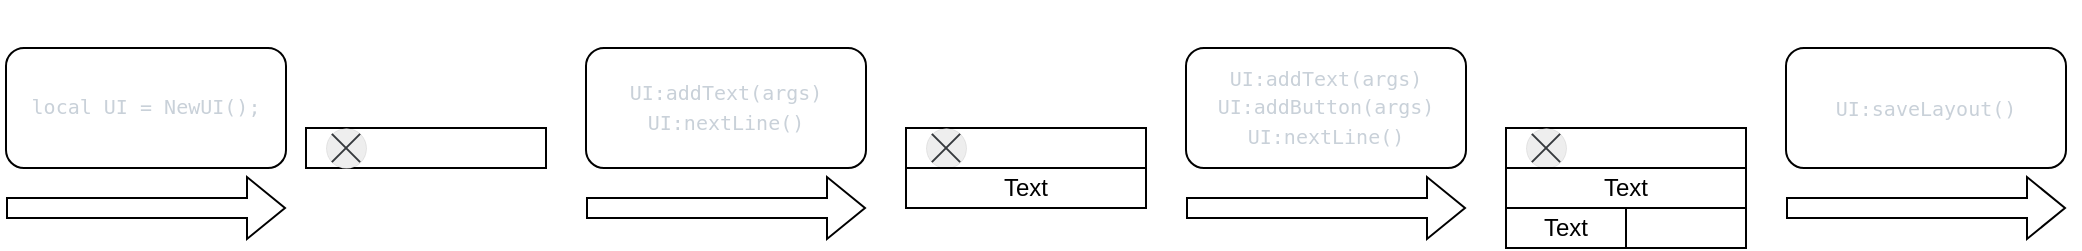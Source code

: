 <mxfile version="16.2.2" type="device"><diagram id="8SqPo5AUXf7bFfYJm76n" name="Page-1"><mxGraphModel dx="2005" dy="706" grid="1" gridSize="10" guides="1" tooltips="1" connect="1" arrows="1" fold="1" page="1" pageScale="1" pageWidth="827" pageHeight="1169" math="0" shadow="0"><root><mxCell id="0"/><mxCell id="1" parent="0"/><mxCell id="3UEjlP9LtkgBuC-xtD7A-1" value="" style="rounded=0;whiteSpace=wrap;html=1;" vertex="1" parent="1"><mxGeometry x="40" y="160" width="120" height="20" as="geometry"/></mxCell><mxCell id="3UEjlP9LtkgBuC-xtD7A-2" value="" style="ellipse;whiteSpace=wrap;html=1;aspect=fixed;fillColor=#eeeeee;strokeColor=#36393d;strokeWidth=0;" vertex="1" parent="1"><mxGeometry x="50" y="160" width="20" height="20" as="geometry"/></mxCell><mxCell id="3UEjlP9LtkgBuC-xtD7A-3" value="" style="endArrow=none;html=1;rounded=0;fillColor=#eeeeee;strokeColor=#36393d;exitX=0;exitY=1;exitDx=0;exitDy=0;entryX=1;entryY=0;entryDx=0;entryDy=0;" edge="1" parent="1" source="3UEjlP9LtkgBuC-xtD7A-2" target="3UEjlP9LtkgBuC-xtD7A-2"><mxGeometry width="50" height="50" relative="1" as="geometry"><mxPoint x="120" y="230" as="sourcePoint"/><mxPoint x="170" y="180" as="targetPoint"/></mxGeometry></mxCell><mxCell id="3UEjlP9LtkgBuC-xtD7A-4" value="" style="endArrow=none;html=1;rounded=0;fillColor=#eeeeee;strokeColor=#36393d;exitX=1;exitY=1;exitDx=0;exitDy=0;entryX=0;entryY=0;entryDx=0;entryDy=0;" edge="1" parent="1" source="3UEjlP9LtkgBuC-xtD7A-2" target="3UEjlP9LtkgBuC-xtD7A-2"><mxGeometry width="50" height="50" relative="1" as="geometry"><mxPoint x="62.929" y="187.071" as="sourcePoint"/><mxPoint x="77.071" y="172.929" as="targetPoint"/></mxGeometry></mxCell><mxCell id="3UEjlP9LtkgBuC-xtD7A-5" value="" style="shape=flexArrow;endArrow=classic;html=1;rounded=0;" edge="1" parent="1"><mxGeometry width="50" height="50" relative="1" as="geometry"><mxPoint x="180" y="200" as="sourcePoint"/><mxPoint x="320" y="200" as="targetPoint"/></mxGeometry></mxCell><mxCell id="3UEjlP9LtkgBuC-xtD7A-6" value="" style="rounded=0;whiteSpace=wrap;html=1;" vertex="1" parent="1"><mxGeometry x="340" y="160" width="120" height="20" as="geometry"/></mxCell><mxCell id="3UEjlP9LtkgBuC-xtD7A-7" value="" style="ellipse;whiteSpace=wrap;html=1;aspect=fixed;fillColor=#eeeeee;strokeColor=#36393d;strokeWidth=0;" vertex="1" parent="1"><mxGeometry x="350" y="160" width="20" height="20" as="geometry"/></mxCell><mxCell id="3UEjlP9LtkgBuC-xtD7A-8" value="" style="endArrow=none;html=1;rounded=0;fillColor=#eeeeee;strokeColor=#36393d;exitX=0;exitY=1;exitDx=0;exitDy=0;entryX=1;entryY=0;entryDx=0;entryDy=0;" edge="1" parent="1" source="3UEjlP9LtkgBuC-xtD7A-7" target="3UEjlP9LtkgBuC-xtD7A-7"><mxGeometry width="50" height="50" relative="1" as="geometry"><mxPoint x="420" y="230" as="sourcePoint"/><mxPoint x="470" y="180" as="targetPoint"/></mxGeometry></mxCell><mxCell id="3UEjlP9LtkgBuC-xtD7A-9" value="" style="endArrow=none;html=1;rounded=0;fillColor=#eeeeee;strokeColor=#36393d;exitX=1;exitY=1;exitDx=0;exitDy=0;entryX=0;entryY=0;entryDx=0;entryDy=0;" edge="1" parent="1" source="3UEjlP9LtkgBuC-xtD7A-7" target="3UEjlP9LtkgBuC-xtD7A-7"><mxGeometry width="50" height="50" relative="1" as="geometry"><mxPoint x="362.929" y="187.071" as="sourcePoint"/><mxPoint x="377.071" y="172.929" as="targetPoint"/></mxGeometry></mxCell><mxCell id="3UEjlP9LtkgBuC-xtD7A-10" value="Text" style="rounded=0;whiteSpace=wrap;html=1;strokeWidth=1;" vertex="1" parent="1"><mxGeometry x="340" y="180" width="120" height="20" as="geometry"/></mxCell><mxCell id="3UEjlP9LtkgBuC-xtD7A-13" value="&lt;pre style=&quot;box-sizing: border-box ; margin-top: 0px ; margin-bottom: 0px ; overflow-wrap: normal ; padding: 16px ; overflow: auto ; line-height: 1.45 ; border-radius: 6px ; word-break: normal ; color: rgb(201 , 209 , 217) ; font-size: 10px&quot;&gt;&lt;pre style=&quot;box-sizing: border-box ; font-family: , , &amp;#34;sf mono&amp;#34; , &amp;#34;menlo&amp;#34; , &amp;#34;consolas&amp;#34; , &amp;#34;liberation mono&amp;#34; , monospace ; margin-top: 0px ; margin-bottom: 0px ; overflow-wrap: normal ; padding: 16px ; overflow: auto ; line-height: 1.45 ; border-radius: 6px ; word-break: normal&quot;&gt;UI:&lt;span class=&quot;pl-c1&quot; style=&quot;box-sizing: border-box&quot;&gt;addText&lt;/span&gt;(args)&lt;br&gt;UI:nextLine()&lt;br&gt;&lt;/pre&gt;&lt;/pre&gt;" style="rounded=1;whiteSpace=wrap;html=1;strokeWidth=1;" vertex="1" parent="1"><mxGeometry x="180" y="120" width="140" height="60" as="geometry"/></mxCell><mxCell id="3UEjlP9LtkgBuC-xtD7A-14" value="&lt;pre style=&quot;box-sizing: border-box ; margin-top: 0px ; margin-bottom: 0px ; overflow-wrap: normal ; padding: 16px ; overflow: auto ; line-height: 1.45 ; border-radius: 6px ; word-break: normal ; color: rgb(201 , 209 , 217) ; font-size: 10px&quot;&gt;&lt;span class=&quot;pl-k&quot; style=&quot;box-sizing: border-box&quot;&gt;local&lt;/span&gt; UI &lt;span class=&quot;pl-k&quot; style=&quot;box-sizing: border-box&quot;&gt;=&lt;/span&gt; &lt;span class=&quot;pl-c1&quot; style=&quot;box-sizing: border-box&quot;&gt;NewUI&lt;/span&gt;();&lt;/pre&gt;" style="rounded=1;whiteSpace=wrap;html=1;strokeWidth=1;" vertex="1" parent="1"><mxGeometry x="-110" y="120" width="140" height="60" as="geometry"/></mxCell><mxCell id="3UEjlP9LtkgBuC-xtD7A-15" value="" style="shape=flexArrow;endArrow=classic;html=1;rounded=0;" edge="1" parent="1"><mxGeometry width="50" height="50" relative="1" as="geometry"><mxPoint x="-110.0" y="200" as="sourcePoint"/><mxPoint x="30" y="200" as="targetPoint"/></mxGeometry></mxCell><mxCell id="3UEjlP9LtkgBuC-xtD7A-21" value="" style="shape=flexArrow;endArrow=classic;html=1;rounded=0;" edge="1" parent="1"><mxGeometry width="50" height="50" relative="1" as="geometry"><mxPoint x="480" y="200" as="sourcePoint"/><mxPoint x="620" y="200" as="targetPoint"/></mxGeometry></mxCell><mxCell id="3UEjlP9LtkgBuC-xtD7A-22" value="" style="rounded=0;whiteSpace=wrap;html=1;" vertex="1" parent="1"><mxGeometry x="640" y="160" width="120" height="20" as="geometry"/></mxCell><mxCell id="3UEjlP9LtkgBuC-xtD7A-23" value="" style="ellipse;whiteSpace=wrap;html=1;aspect=fixed;fillColor=#eeeeee;strokeColor=#36393d;strokeWidth=0;" vertex="1" parent="1"><mxGeometry x="650" y="160" width="20" height="20" as="geometry"/></mxCell><mxCell id="3UEjlP9LtkgBuC-xtD7A-24" value="" style="endArrow=none;html=1;rounded=0;fillColor=#eeeeee;strokeColor=#36393d;exitX=0;exitY=1;exitDx=0;exitDy=0;entryX=1;entryY=0;entryDx=0;entryDy=0;" edge="1" parent="1" source="3UEjlP9LtkgBuC-xtD7A-23" target="3UEjlP9LtkgBuC-xtD7A-23"><mxGeometry width="50" height="50" relative="1" as="geometry"><mxPoint x="720" y="230" as="sourcePoint"/><mxPoint x="770" y="180" as="targetPoint"/></mxGeometry></mxCell><mxCell id="3UEjlP9LtkgBuC-xtD7A-25" value="" style="endArrow=none;html=1;rounded=0;fillColor=#eeeeee;strokeColor=#36393d;exitX=1;exitY=1;exitDx=0;exitDy=0;entryX=0;entryY=0;entryDx=0;entryDy=0;" edge="1" parent="1" source="3UEjlP9LtkgBuC-xtD7A-23" target="3UEjlP9LtkgBuC-xtD7A-23"><mxGeometry width="50" height="50" relative="1" as="geometry"><mxPoint x="662.929" y="187.071" as="sourcePoint"/><mxPoint x="677.071" y="172.929" as="targetPoint"/></mxGeometry></mxCell><mxCell id="3UEjlP9LtkgBuC-xtD7A-26" value="Text" style="rounded=0;whiteSpace=wrap;html=1;strokeWidth=1;" vertex="1" parent="1"><mxGeometry x="640" y="180" width="120" height="20" as="geometry"/></mxCell><mxCell id="3UEjlP9LtkgBuC-xtD7A-27" value="&lt;pre style=&quot;box-sizing: border-box ; margin-top: 0px ; margin-bottom: 0px ; overflow-wrap: normal ; padding: 16px ; overflow: auto ; line-height: 1.45 ; border-radius: 6px ; word-break: normal ; font-size: 10px&quot;&gt;&lt;pre style=&quot;box-sizing: border-box ; margin-top: 0px ; margin-bottom: 0px ; overflow-wrap: normal ; padding: 16px ; overflow: auto ; line-height: 1.45 ; border-radius: 6px ; word-break: normal&quot;&gt;&lt;font color=&quot;#c9d1d9&quot; style=&quot;font-size: 10px&quot;&gt;UI:&lt;/font&gt;&lt;span class=&quot;pl-c1&quot; style=&quot;color: rgb(201 , 209 , 217) ; box-sizing: border-box&quot;&gt;addText&lt;/span&gt;&lt;font color=&quot;#c9d1d9&quot; style=&quot;font-size: 10px&quot;&gt;(args)&lt;br&gt;UI:addButton(args)&lt;br&gt;UI:nextLine()&lt;br&gt;&lt;/font&gt;&lt;/pre&gt;&lt;/pre&gt;" style="rounded=1;whiteSpace=wrap;html=1;strokeWidth=1;" vertex="1" parent="1"><mxGeometry x="480" y="120" width="140" height="60" as="geometry"/></mxCell><mxCell id="3UEjlP9LtkgBuC-xtD7A-28" value="Text" style="rounded=0;whiteSpace=wrap;html=1;strokeWidth=1;" vertex="1" parent="1"><mxGeometry x="640" y="200" width="60" height="20" as="geometry"/></mxCell><mxCell id="3UEjlP9LtkgBuC-xtD7A-29" value="" style="rounded=0;whiteSpace=wrap;html=1;strokeWidth=1;" vertex="1" parent="1"><mxGeometry x="700" y="200" width="60" height="20" as="geometry"/></mxCell><mxCell id="3UEjlP9LtkgBuC-xtD7A-30" value="" style="shape=flexArrow;endArrow=classic;html=1;rounded=0;" edge="1" parent="1"><mxGeometry width="50" height="50" relative="1" as="geometry"><mxPoint x="780.0" y="200" as="sourcePoint"/><mxPoint x="920" y="200" as="targetPoint"/></mxGeometry></mxCell><mxCell id="3UEjlP9LtkgBuC-xtD7A-31" value="&lt;pre style=&quot;box-sizing: border-box ; margin-top: 0px ; margin-bottom: 0px ; overflow-wrap: normal ; padding: 16px ; overflow: auto ; line-height: 1.45 ; border-radius: 6px ; word-break: normal&quot;&gt;&lt;pre style=&quot;box-sizing: border-box ; margin-top: 0px ; margin-bottom: 0px ; overflow-wrap: normal ; padding: 16px ; overflow: auto ; line-height: 1.45 ; border-radius: 6px ; word-break: normal&quot;&gt;&lt;font color=&quot;#c9d1d9&quot;&gt;&lt;span style=&quot;font-size: 10px&quot;&gt;UI:saveLayout()&lt;br&gt;&lt;/span&gt;&lt;/font&gt;&lt;/pre&gt;&lt;/pre&gt;" style="rounded=1;whiteSpace=wrap;html=1;strokeWidth=1;" vertex="1" parent="1"><mxGeometry x="780" y="120" width="140" height="60" as="geometry"/></mxCell></root></mxGraphModel></diagram></mxfile>
